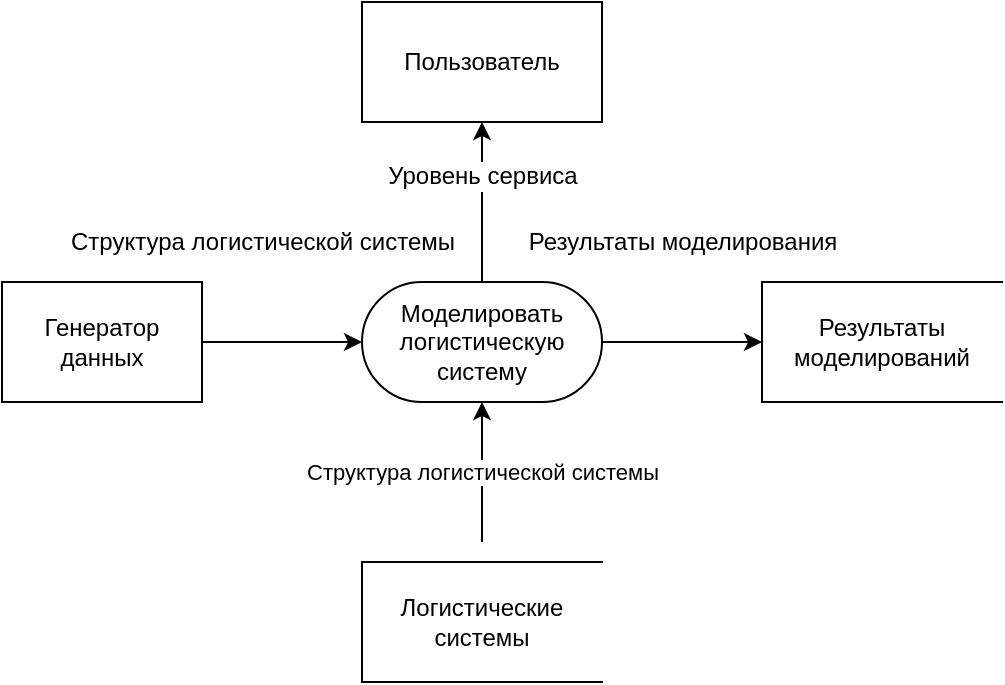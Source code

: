 <mxfile version="10.7.1" type="device"><diagram id="rp2uixPjPibmS4vPmSqW" name="Page-1"><mxGraphModel dx="1158" dy="798" grid="1" gridSize="10" guides="1" tooltips="1" connect="1" arrows="1" fold="1" page="1" pageScale="1" pageWidth="850" pageHeight="1100" math="0" shadow="0"><root><mxCell id="0"/><mxCell id="1" parent="0"/><mxCell id="pEc1DvxLdelDyIdbBlr6-13" style="edgeStyle=orthogonalEdgeStyle;rounded=0;orthogonalLoop=1;jettySize=auto;html=1;exitX=1;exitY=0.5;exitDx=0;exitDy=0;exitPerimeter=0;entryX=0;entryY=0.5;entryDx=0;entryDy=0;" edge="1" parent="1" source="pEc1DvxLdelDyIdbBlr6-1" target="pEc1DvxLdelDyIdbBlr6-11"><mxGeometry relative="1" as="geometry"/></mxCell><mxCell id="pEc1DvxLdelDyIdbBlr6-14" value="Результаты моделирования&lt;br&gt;" style="text;html=1;resizable=0;points=[];align=center;verticalAlign=middle;labelBackgroundColor=#ffffff;" vertex="1" connectable="0" parent="pEc1DvxLdelDyIdbBlr6-13"><mxGeometry x="-0.325" y="1" relative="1" as="geometry"><mxPoint x="13" y="-49" as="offset"/></mxGeometry></mxCell><mxCell id="pEc1DvxLdelDyIdbBlr6-1" value="Моделировать логистическую систему&lt;br&gt;" style="html=1;dashed=0;whitespace=wrap;shape=mxgraph.dfd.start;whiteSpace=wrap;" vertex="1" parent="1"><mxGeometry x="240" y="160" width="120" height="60" as="geometry"/></mxCell><mxCell id="pEc1DvxLdelDyIdbBlr6-2" value="Логистические системы&lt;br&gt;" style="html=1;dashed=0;whitespace=wrap;shape=partialRectangle;right=0;fillColor=none;whiteSpace=wrap;" vertex="1" parent="1"><mxGeometry x="240" y="300" width="120" height="60" as="geometry"/></mxCell><mxCell id="pEc1DvxLdelDyIdbBlr6-4" value="Структура логистической системы&lt;br&gt;" style="endArrow=classic;html=1;entryX=0.5;entryY=0.5;entryDx=0;entryDy=30;entryPerimeter=0;" edge="1" parent="1" target="pEc1DvxLdelDyIdbBlr6-1"><mxGeometry width="50" height="50" relative="1" as="geometry"><mxPoint x="300" y="290" as="sourcePoint"/><mxPoint x="290" y="380" as="targetPoint"/></mxGeometry></mxCell><mxCell id="pEc1DvxLdelDyIdbBlr6-5" value="Генератор данных" style="html=1;dashed=0;whitespace=wrap;whiteSpace=wrap;" vertex="1" parent="1"><mxGeometry x="60" y="160" width="100" height="60" as="geometry"/></mxCell><mxCell id="pEc1DvxLdelDyIdbBlr6-6" value="" style="endArrow=classic;html=1;entryX=0;entryY=0.5;entryDx=0;entryDy=0;entryPerimeter=0;exitX=1;exitY=0.5;exitDx=0;exitDy=0;" edge="1" parent="1" source="pEc1DvxLdelDyIdbBlr6-5" target="pEc1DvxLdelDyIdbBlr6-1"><mxGeometry width="50" height="50" relative="1" as="geometry"><mxPoint x="60" y="430" as="sourcePoint"/><mxPoint x="110" y="380" as="targetPoint"/></mxGeometry></mxCell><mxCell id="pEc1DvxLdelDyIdbBlr6-7" value="&lt;span&gt;Структура логистической системы&lt;/span&gt;" style="text;html=1;resizable=0;points=[];align=center;verticalAlign=middle;labelBackgroundColor=#ffffff;" vertex="1" connectable="0" parent="pEc1DvxLdelDyIdbBlr6-6"><mxGeometry x="-0.3" y="2" relative="1" as="geometry"><mxPoint x="2" y="-48" as="offset"/></mxGeometry></mxCell><mxCell id="pEc1DvxLdelDyIdbBlr6-8" value="Пользователь" style="rounded=0;whiteSpace=wrap;html=1;" vertex="1" parent="1"><mxGeometry x="240" y="20" width="120" height="60" as="geometry"/></mxCell><mxCell id="pEc1DvxLdelDyIdbBlr6-9" value="" style="endArrow=classic;html=1;entryX=0.5;entryY=1;entryDx=0;entryDy=0;exitX=0.5;exitY=0.5;exitDx=0;exitDy=-30;exitPerimeter=0;" edge="1" parent="1" source="pEc1DvxLdelDyIdbBlr6-1" target="pEc1DvxLdelDyIdbBlr6-8"><mxGeometry width="50" height="50" relative="1" as="geometry"><mxPoint x="60" y="430" as="sourcePoint"/><mxPoint x="110" y="380" as="targetPoint"/></mxGeometry></mxCell><mxCell id="pEc1DvxLdelDyIdbBlr6-10" value="Уровень сервиса&lt;br&gt;" style="text;html=1;resizable=0;points=[];align=center;verticalAlign=middle;labelBackgroundColor=#ffffff;" vertex="1" connectable="0" parent="pEc1DvxLdelDyIdbBlr6-9"><mxGeometry x="0.325" relative="1" as="geometry"><mxPoint as="offset"/></mxGeometry></mxCell><mxCell id="pEc1DvxLdelDyIdbBlr6-11" value="Результаты моделирований&lt;br&gt;" style="html=1;dashed=0;whitespace=wrap;shape=partialRectangle;right=0;fillColor=none;whiteSpace=wrap;" vertex="1" parent="1"><mxGeometry x="440" y="160" width="120" height="60" as="geometry"/></mxCell></root></mxGraphModel></diagram><diagram id="i8oXn0AWAo3-oaGgCeUm" name="Page-2"><mxGraphModel dx="1158" dy="798" grid="1" gridSize="10" guides="1" tooltips="1" connect="1" arrows="1" fold="1" page="1" pageScale="1" pageWidth="850" pageHeight="1100" math="0" shadow="0"><root><mxCell id="91lXSHcUumYA0BRKDDEt-0"/><mxCell id="91lXSHcUumYA0BRKDDEt-1" parent="91lXSHcUumYA0BRKDDEt-0"/><mxCell id="91lXSHcUumYA0BRKDDEt-22" value="app + domain&lt;br&gt;" style="shape=hexagon;perimeter=hexagonPerimeter2;whiteSpace=wrap;html=1;" vertex="1" parent="91lXSHcUumYA0BRKDDEt-1"><mxGeometry x="290" y="480" width="177" height="158" as="geometry"/></mxCell><mxCell id="91lXSHcUumYA0BRKDDEt-10" value="load_data&lt;br&gt;" style="rounded=0;whiteSpace=wrap;html=1;" vertex="1" parent="91lXSHcUumYA0BRKDDEt-1"><mxGeometry x="235" y="440" width="70" height="40" as="geometry"/></mxCell><mxCell id="91lXSHcUumYA0BRKDDEt-11" value="view_report&lt;br&gt;" style="rounded=0;whiteSpace=wrap;html=1;" vertex="1" parent="91lXSHcUumYA0BRKDDEt-1"><mxGeometry x="200" y="509" width="70" height="40" as="geometry"/></mxCell><mxCell id="91lXSHcUumYA0BRKDDEt-12" value="model&lt;br&gt;" style="rounded=0;whiteSpace=wrap;html=1;" vertex="1" parent="91lXSHcUumYA0BRKDDEt-1"><mxGeometry x="343.5" y="410" width="70" height="40" as="geometry"/></mxCell><mxCell id="91lXSHcUumYA0BRKDDEt-21" value="app + domain&lt;br&gt;" style="shape=hexagon;perimeter=hexagonPerimeter2;whiteSpace=wrap;html=1;" vertex="1" parent="91lXSHcUumYA0BRKDDEt-1"><mxGeometry x="335" y="520" width="90" height="80" as="geometry"/></mxCell><mxCell id="91lXSHcUumYA0BRKDDEt-23" value="ports &amp;amp; adapters" style="text;html=1;strokeColor=none;fillColor=none;align=center;verticalAlign=middle;whiteSpace=wrap;rounded=0;" vertex="1" parent="91lXSHcUumYA0BRKDDEt-1"><mxGeometry x="360" y="489" width="40" height="20" as="geometry"/></mxCell><mxCell id="91lXSHcUumYA0BRKDDEt-24" value="save_report&lt;br&gt;" style="rounded=0;whiteSpace=wrap;html=1;" vertex="1" parent="91lXSHcUumYA0BRKDDEt-1"><mxGeometry x="452" y="440" width="70" height="40" as="geometry"/></mxCell></root></mxGraphModel></diagram><diagram id="FivhhPpLrKDB-O71Knhi" name="Page-3"><mxGraphModel dx="1158" dy="798" grid="1" gridSize="10" guides="1" tooltips="1" connect="1" arrows="1" fold="1" page="1" pageScale="1" pageWidth="850" pageHeight="1100" math="0" shadow="0"><root><mxCell id="fy80GjSzoPTc1E5cgvRb-0"/><mxCell id="fy80GjSzoPTc1E5cgvRb-1" parent="fy80GjSzoPTc1E5cgvRb-0"/><mxCell id="Wrp1_tm6CGOFjKnIsm9s-0" value="Agent&lt;br&gt;" style="rounded=0;whiteSpace=wrap;html=1;fillColor=#fff2cc;strokeColor=#d6b656;" vertex="1" parent="fy80GjSzoPTc1E5cgvRb-1"><mxGeometry x="480" y="60" width="80" height="40" as="geometry"/></mxCell><mxCell id="Wrp1_tm6CGOFjKnIsm9s-4" value="Write log&lt;br&gt;" style="rounded=0;whiteSpace=wrap;html=1;" vertex="1" parent="fy80GjSzoPTc1E5cgvRb-1"><mxGeometry x="425" y="160" width="80" height="40" as="geometry"/></mxCell><mxCell id="Wrp1_tm6CGOFjKnIsm9s-5" value="Do work&lt;br&gt;" style="rounded=0;whiteSpace=wrap;html=1;" vertex="1" parent="fy80GjSzoPTc1E5cgvRb-1"><mxGeometry x="530" y="160" width="80" height="40" as="geometry"/></mxCell><mxCell id="Wrp1_tm6CGOFjKnIsm9s-6" style="edgeStyle=orthogonalEdgeStyle;rounded=0;orthogonalLoop=1;jettySize=auto;html=1;exitX=0.5;exitY=1;exitDx=0;exitDy=0;entryX=0.5;entryY=0;entryDx=0;entryDy=0;dashed=1;endArrow=oval;endFill=0;" edge="1" parent="fy80GjSzoPTc1E5cgvRb-1" source="Wrp1_tm6CGOFjKnIsm9s-0" target="Wrp1_tm6CGOFjKnIsm9s-4"><mxGeometry relative="1" as="geometry"/></mxCell><mxCell id="Wrp1_tm6CGOFjKnIsm9s-7" style="edgeStyle=orthogonalEdgeStyle;rounded=0;orthogonalLoop=1;jettySize=auto;html=1;exitX=0.5;exitY=1;exitDx=0;exitDy=0;entryX=0.5;entryY=0;entryDx=0;entryDy=0;dashed=1;endArrow=oval;endFill=1;" edge="1" parent="fy80GjSzoPTc1E5cgvRb-1" source="Wrp1_tm6CGOFjKnIsm9s-0" target="Wrp1_tm6CGOFjKnIsm9s-5"><mxGeometry relative="1" as="geometry"/></mxCell><mxCell id="Wrp1_tm6CGOFjKnIsm9s-9" value="Warehouse&lt;br&gt;" style="rounded=0;whiteSpace=wrap;html=1;fillColor=#fff2cc;strokeColor=#d6b656;" vertex="1" parent="fy80GjSzoPTc1E5cgvRb-1"><mxGeometry x="220" y="60" width="80" height="40" as="geometry"/></mxCell><mxCell id="Wrp1_tm6CGOFjKnIsm9s-10" value="Stock&lt;br&gt;" style="rounded=0;whiteSpace=wrap;html=1;" vertex="1" parent="fy80GjSzoPTc1E5cgvRb-1"><mxGeometry x="220" y="160" width="80" height="40" as="geometry"/></mxCell><mxCell id="Wrp1_tm6CGOFjKnIsm9s-11" value="" style="endArrow=block;html=1;exitX=1;exitY=0.5;exitDx=0;exitDy=0;entryX=0;entryY=0.5;entryDx=0;entryDy=0;endFill=0;" edge="1" parent="fy80GjSzoPTc1E5cgvRb-1" source="Wrp1_tm6CGOFjKnIsm9s-9" target="Wrp1_tm6CGOFjKnIsm9s-0"><mxGeometry width="50" height="50" relative="1" as="geometry"><mxPoint x="140" y="270" as="sourcePoint"/><mxPoint x="190" y="220" as="targetPoint"/></mxGeometry></mxCell><mxCell id="Wrp1_tm6CGOFjKnIsm9s-12" value="Volume&lt;br&gt;" style="rounded=0;whiteSpace=wrap;html=1;" vertex="1" parent="fy80GjSzoPTc1E5cgvRb-1"><mxGeometry x="320" y="160" width="80" height="40" as="geometry"/></mxCell><mxCell id="Wrp1_tm6CGOFjKnIsm9s-13" value="Trade&lt;br&gt;" style="rounded=0;whiteSpace=wrap;html=1;" vertex="1" parent="fy80GjSzoPTc1E5cgvRb-1"><mxGeometry x="120" y="160" width="80" height="40" as="geometry"/></mxCell><mxCell id="Wrp1_tm6CGOFjKnIsm9s-19" value="Send products&lt;br&gt;" style="rounded=0;whiteSpace=wrap;html=1;" vertex="1" parent="fy80GjSzoPTc1E5cgvRb-1"><mxGeometry x="70" y="270" width="80" height="40" as="geometry"/></mxCell><mxCell id="Wrp1_tm6CGOFjKnIsm9s-20" value="Receive products&lt;br&gt;" style="rounded=0;whiteSpace=wrap;html=1;" vertex="1" parent="fy80GjSzoPTc1E5cgvRb-1"><mxGeometry x="170" y="270" width="80" height="40" as="geometry"/></mxCell><mxCell id="Wrp1_tm6CGOFjKnIsm9s-16" style="edgeStyle=orthogonalEdgeStyle;rounded=0;orthogonalLoop=1;jettySize=auto;html=1;exitX=0.5;exitY=1;exitDx=0;exitDy=0;entryX=0.5;entryY=0;entryDx=0;entryDy=0;endArrow=oval;endFill=1;dashed=1;" edge="1" parent="fy80GjSzoPTc1E5cgvRb-1" source="Wrp1_tm6CGOFjKnIsm9s-9" target="Wrp1_tm6CGOFjKnIsm9s-13"><mxGeometry relative="1" as="geometry"/></mxCell><mxCell id="Wrp1_tm6CGOFjKnIsm9s-17" style="edgeStyle=orthogonalEdgeStyle;rounded=0;orthogonalLoop=1;jettySize=auto;html=1;exitX=0.5;exitY=1;exitDx=0;exitDy=0;entryX=0.5;entryY=0;entryDx=0;entryDy=0;dashed=1;endArrow=oval;endFill=1;" edge="1" parent="fy80GjSzoPTc1E5cgvRb-1" source="Wrp1_tm6CGOFjKnIsm9s-9" target="Wrp1_tm6CGOFjKnIsm9s-10"><mxGeometry relative="1" as="geometry"/></mxCell><mxCell id="Wrp1_tm6CGOFjKnIsm9s-18" style="edgeStyle=orthogonalEdgeStyle;rounded=0;orthogonalLoop=1;jettySize=auto;html=1;exitX=0.5;exitY=1;exitDx=0;exitDy=0;entryX=0.5;entryY=0;entryDx=0;entryDy=0;dashed=1;endArrow=oval;endFill=1;" edge="1" parent="fy80GjSzoPTc1E5cgvRb-1" source="Wrp1_tm6CGOFjKnIsm9s-9" target="Wrp1_tm6CGOFjKnIsm9s-12"><mxGeometry relative="1" as="geometry"/></mxCell><mxCell id="Wrp1_tm6CGOFjKnIsm9s-21" style="edgeStyle=orthogonalEdgeStyle;rounded=0;orthogonalLoop=1;jettySize=auto;html=1;exitX=0.5;exitY=1;exitDx=0;exitDy=0;entryX=0.5;entryY=0;entryDx=0;entryDy=0;dashed=1;endArrow=oval;endFill=1;" edge="1" parent="fy80GjSzoPTc1E5cgvRb-1" source="Wrp1_tm6CGOFjKnIsm9s-13" target="Wrp1_tm6CGOFjKnIsm9s-19"><mxGeometry relative="1" as="geometry"/></mxCell><mxCell id="Wrp1_tm6CGOFjKnIsm9s-22" style="edgeStyle=orthogonalEdgeStyle;rounded=0;orthogonalLoop=1;jettySize=auto;html=1;exitX=0.5;exitY=1;exitDx=0;exitDy=0;entryX=0.5;entryY=0;entryDx=0;entryDy=0;dashed=1;endArrow=oval;endFill=0;" edge="1" parent="fy80GjSzoPTc1E5cgvRb-1" source="Wrp1_tm6CGOFjKnIsm9s-13" target="Wrp1_tm6CGOFjKnIsm9s-20"><mxGeometry relative="1" as="geometry"/></mxCell><mxCell id="Wrp1_tm6CGOFjKnIsm9s-23" value="Shop&lt;br&gt;" style="rounded=0;whiteSpace=wrap;html=1;fillColor=#fff2cc;strokeColor=#d6b656;" vertex="1" parent="fy80GjSzoPTc1E5cgvRb-1"><mxGeometry x="220" y="360" width="80" height="40" as="geometry"/></mxCell><mxCell id="Wrp1_tm6CGOFjKnIsm9s-24" value="" style="endArrow=block;html=1;exitX=0;exitY=0.5;exitDx=0;exitDy=0;entryX=0;entryY=0.5;entryDx=0;entryDy=0;endFill=0;edgeStyle=orthogonalEdgeStyle;rounded=0;" edge="1" parent="fy80GjSzoPTc1E5cgvRb-1" source="Wrp1_tm6CGOFjKnIsm9s-23" target="Wrp1_tm6CGOFjKnIsm9s-9"><mxGeometry width="50" height="50" relative="1" as="geometry"><mxPoint x="310" y="90" as="sourcePoint"/><mxPoint x="490" y="90" as="targetPoint"/><Array as="points"><mxPoint x="50" y="380"/><mxPoint x="50" y="80"/></Array></mxGeometry></mxCell><mxCell id="Wrp1_tm6CGOFjKnIsm9s-25" style="edgeStyle=orthogonalEdgeStyle;rounded=0;orthogonalLoop=1;jettySize=auto;html=1;exitX=0.5;exitY=0;exitDx=0;exitDy=0;entryX=0.5;entryY=1;entryDx=0;entryDy=0;dashed=1;endArrow=oval;endFill=1;" edge="1" parent="fy80GjSzoPTc1E5cgvRb-1" source="Wrp1_tm6CGOFjKnIsm9s-23" target="Wrp1_tm6CGOFjKnIsm9s-20"><mxGeometry relative="1" as="geometry"><mxPoint x="170" y="210" as="sourcePoint"/><mxPoint x="120" y="280" as="targetPoint"/></mxGeometry></mxCell><mxCell id="Wrp1_tm6CGOFjKnIsm9s-26" value="Retail&lt;br&gt;" style="rounded=0;whiteSpace=wrap;html=1;" vertex="1" parent="fy80GjSzoPTc1E5cgvRb-1"><mxGeometry x="270" y="270" width="80" height="40" as="geometry"/></mxCell><mxCell id="Wrp1_tm6CGOFjKnIsm9s-27" style="edgeStyle=orthogonalEdgeStyle;rounded=0;orthogonalLoop=1;jettySize=auto;html=1;exitX=0.5;exitY=0;exitDx=0;exitDy=0;entryX=0.5;entryY=1;entryDx=0;entryDy=0;dashed=1;endArrow=oval;endFill=1;" edge="1" parent="fy80GjSzoPTc1E5cgvRb-1" source="Wrp1_tm6CGOFjKnIsm9s-23" target="Wrp1_tm6CGOFjKnIsm9s-26"><mxGeometry relative="1" as="geometry"><mxPoint x="270" y="370" as="sourcePoint"/><mxPoint x="220" y="320" as="targetPoint"/></mxGeometry></mxCell><mxCell id="Wrp1_tm6CGOFjKnIsm9s-28" value="Exchange&lt;br&gt;" style="rounded=0;whiteSpace=wrap;html=1;fillColor=#fff2cc;strokeColor=#d6b656;" vertex="1" parent="fy80GjSzoPTc1E5cgvRb-1"><mxGeometry x="482.5" y="250" width="80" height="40" as="geometry"/></mxCell><mxCell id="Wrp1_tm6CGOFjKnIsm9s-29" value="Post request" style="rounded=0;whiteSpace=wrap;html=1;" vertex="1" parent="fy80GjSzoPTc1E5cgvRb-1"><mxGeometry x="427.5" y="330" width="80" height="40" as="geometry"/></mxCell><mxCell id="Wrp1_tm6CGOFjKnIsm9s-31" style="edgeStyle=orthogonalEdgeStyle;rounded=0;orthogonalLoop=1;jettySize=auto;html=1;exitX=0.5;exitY=1;exitDx=0;exitDy=0;entryX=0.5;entryY=0;entryDx=0;entryDy=0;dashed=1;endArrow=oval;endFill=1;" edge="1" parent="fy80GjSzoPTc1E5cgvRb-1" source="Wrp1_tm6CGOFjKnIsm9s-28" target="Wrp1_tm6CGOFjKnIsm9s-29"><mxGeometry relative="1" as="geometry"><mxPoint x="532.5" y="120" as="sourcePoint"/><mxPoint x="582.5" y="180" as="targetPoint"/></mxGeometry></mxCell><mxCell id="Wrp1_tm6CGOFjKnIsm9s-32" value="Post proposal" style="rounded=0;whiteSpace=wrap;html=1;" vertex="1" parent="fy80GjSzoPTc1E5cgvRb-1"><mxGeometry x="532.5" y="330" width="80" height="40" as="geometry"/></mxCell><mxCell id="Wrp1_tm6CGOFjKnIsm9s-33" style="edgeStyle=orthogonalEdgeStyle;rounded=0;orthogonalLoop=1;jettySize=auto;html=1;exitX=0.5;exitY=1;exitDx=0;exitDy=0;entryX=0.5;entryY=0;entryDx=0;entryDy=0;dashed=1;endArrow=oval;endFill=1;" edge="1" parent="fy80GjSzoPTc1E5cgvRb-1" source="Wrp1_tm6CGOFjKnIsm9s-28" target="Wrp1_tm6CGOFjKnIsm9s-32"><mxGeometry relative="1" as="geometry"><mxPoint x="532.5" y="300" as="sourcePoint"/><mxPoint x="477.5" y="340" as="targetPoint"/></mxGeometry></mxCell><mxCell id="Wrp1_tm6CGOFjKnIsm9s-34" value="Stock&lt;br&gt;" style="rounded=0;whiteSpace=wrap;html=1;" vertex="1" parent="fy80GjSzoPTc1E5cgvRb-1"><mxGeometry x="427.5" y="400" width="80" height="40" as="geometry"/></mxCell><mxCell id="Wrp1_tm6CGOFjKnIsm9s-35" value="Stock&lt;br&gt;" style="rounded=0;whiteSpace=wrap;html=1;" vertex="1" parent="fy80GjSzoPTc1E5cgvRb-1"><mxGeometry x="532.5" y="400" width="80" height="40" as="geometry"/></mxCell><mxCell id="Wrp1_tm6CGOFjKnIsm9s-36" style="edgeStyle=orthogonalEdgeStyle;rounded=0;orthogonalLoop=1;jettySize=auto;html=1;exitX=0.5;exitY=1;exitDx=0;exitDy=0;entryX=0.5;entryY=0;entryDx=0;entryDy=0;dashed=1;endArrow=oval;endFill=1;" edge="1" parent="fy80GjSzoPTc1E5cgvRb-1" source="Wrp1_tm6CGOFjKnIsm9s-29" target="Wrp1_tm6CGOFjKnIsm9s-34"><mxGeometry relative="1" as="geometry"><mxPoint x="532.5" y="300" as="sourcePoint"/><mxPoint x="477.5" y="340" as="targetPoint"/></mxGeometry></mxCell><mxCell id="Wrp1_tm6CGOFjKnIsm9s-37" style="edgeStyle=orthogonalEdgeStyle;rounded=0;orthogonalLoop=1;jettySize=auto;html=1;exitX=0.5;exitY=1;exitDx=0;exitDy=0;entryX=0.5;entryY=0;entryDx=0;entryDy=0;dashed=1;endArrow=oval;endFill=1;" edge="1" parent="fy80GjSzoPTc1E5cgvRb-1" source="Wrp1_tm6CGOFjKnIsm9s-32" target="Wrp1_tm6CGOFjKnIsm9s-35"><mxGeometry relative="1" as="geometry"><mxPoint x="477.5" y="380" as="sourcePoint"/><mxPoint x="477.5" y="410" as="targetPoint"/></mxGeometry></mxCell></root></mxGraphModel></diagram></mxfile>
